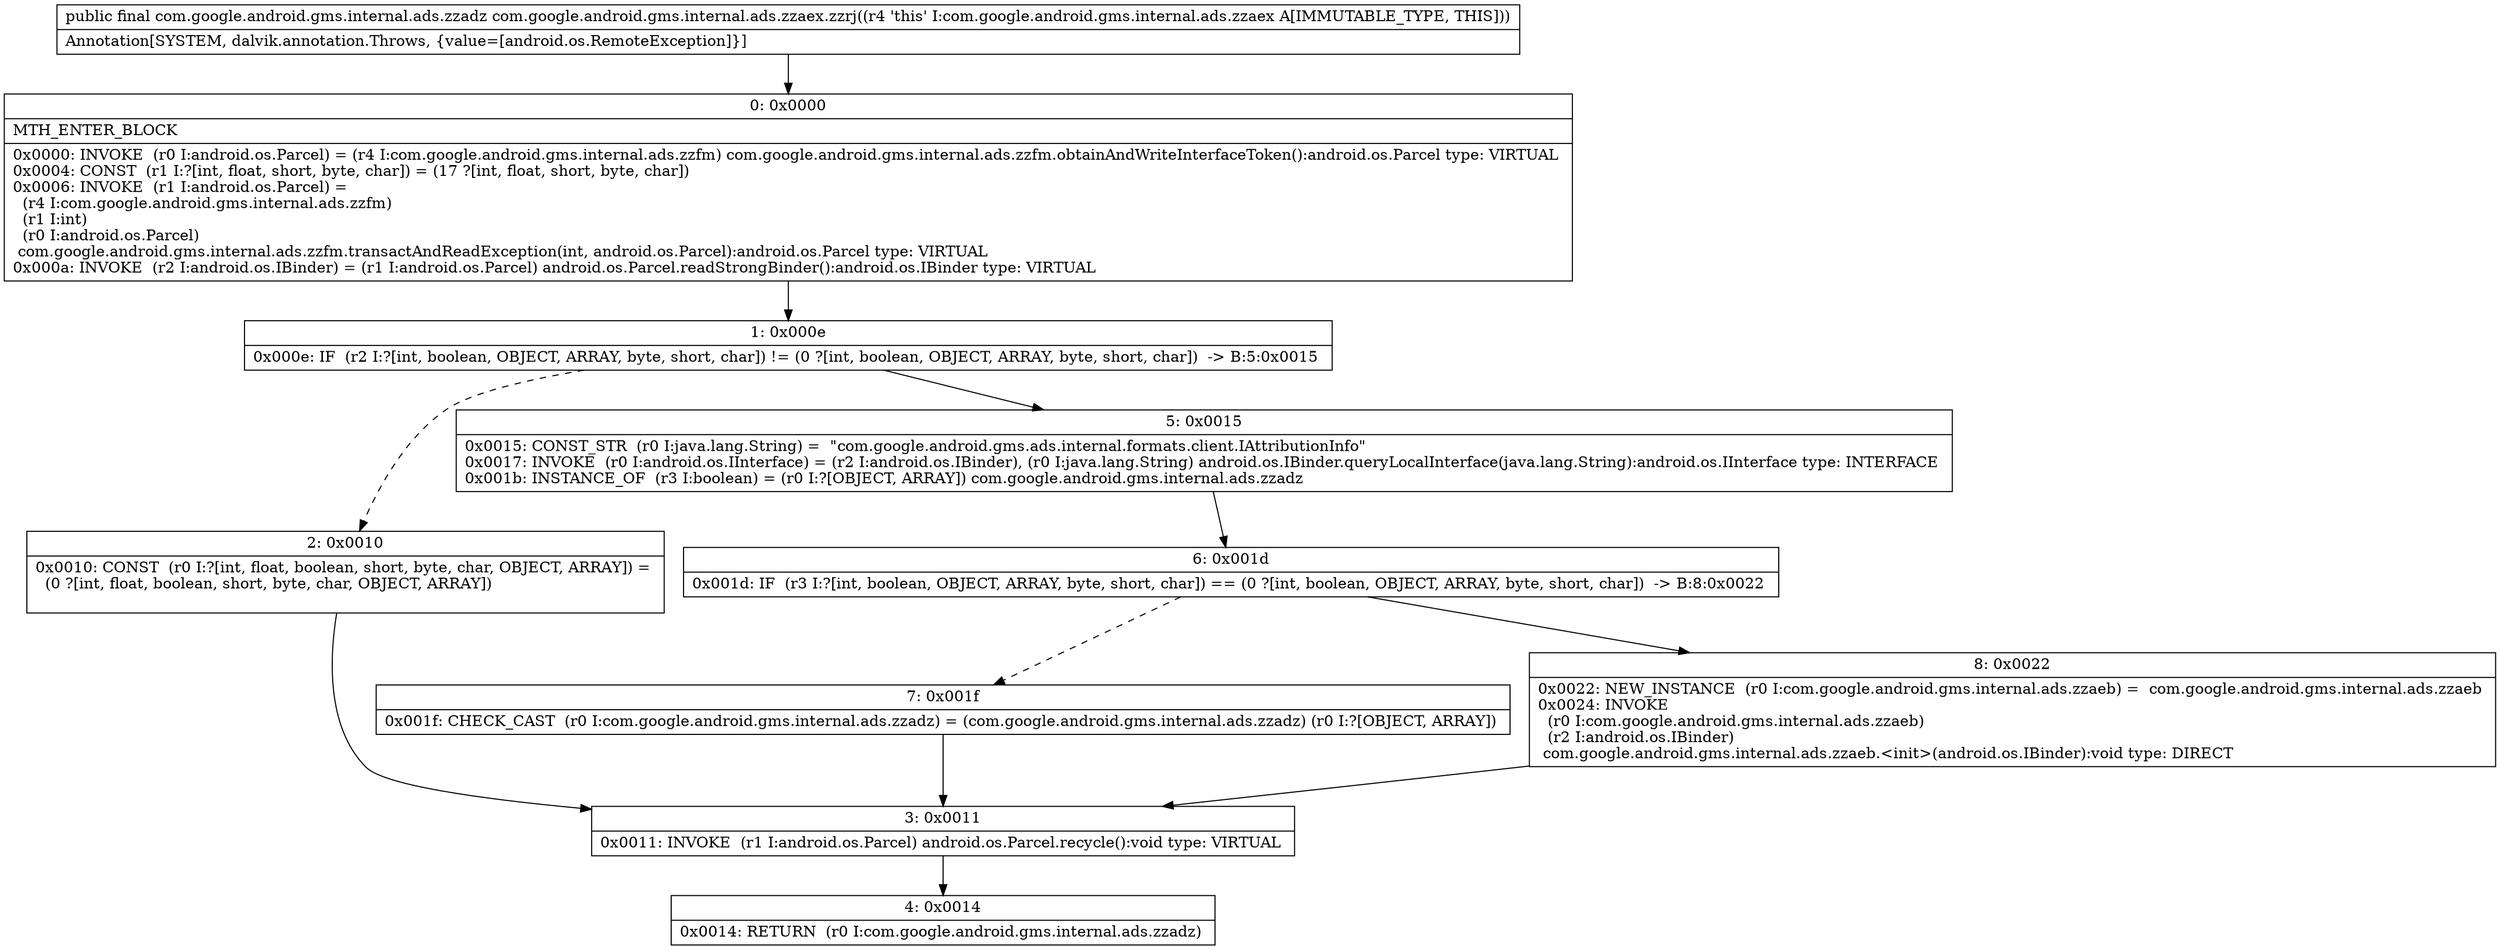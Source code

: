 digraph "CFG forcom.google.android.gms.internal.ads.zzaex.zzrj()Lcom\/google\/android\/gms\/internal\/ads\/zzadz;" {
Node_0 [shape=record,label="{0\:\ 0x0000|MTH_ENTER_BLOCK\l|0x0000: INVOKE  (r0 I:android.os.Parcel) = (r4 I:com.google.android.gms.internal.ads.zzfm) com.google.android.gms.internal.ads.zzfm.obtainAndWriteInterfaceToken():android.os.Parcel type: VIRTUAL \l0x0004: CONST  (r1 I:?[int, float, short, byte, char]) = (17 ?[int, float, short, byte, char]) \l0x0006: INVOKE  (r1 I:android.os.Parcel) = \l  (r4 I:com.google.android.gms.internal.ads.zzfm)\l  (r1 I:int)\l  (r0 I:android.os.Parcel)\l com.google.android.gms.internal.ads.zzfm.transactAndReadException(int, android.os.Parcel):android.os.Parcel type: VIRTUAL \l0x000a: INVOKE  (r2 I:android.os.IBinder) = (r1 I:android.os.Parcel) android.os.Parcel.readStrongBinder():android.os.IBinder type: VIRTUAL \l}"];
Node_1 [shape=record,label="{1\:\ 0x000e|0x000e: IF  (r2 I:?[int, boolean, OBJECT, ARRAY, byte, short, char]) != (0 ?[int, boolean, OBJECT, ARRAY, byte, short, char])  \-\> B:5:0x0015 \l}"];
Node_2 [shape=record,label="{2\:\ 0x0010|0x0010: CONST  (r0 I:?[int, float, boolean, short, byte, char, OBJECT, ARRAY]) = \l  (0 ?[int, float, boolean, short, byte, char, OBJECT, ARRAY])\l \l}"];
Node_3 [shape=record,label="{3\:\ 0x0011|0x0011: INVOKE  (r1 I:android.os.Parcel) android.os.Parcel.recycle():void type: VIRTUAL \l}"];
Node_4 [shape=record,label="{4\:\ 0x0014|0x0014: RETURN  (r0 I:com.google.android.gms.internal.ads.zzadz) \l}"];
Node_5 [shape=record,label="{5\:\ 0x0015|0x0015: CONST_STR  (r0 I:java.lang.String) =  \"com.google.android.gms.ads.internal.formats.client.IAttributionInfo\" \l0x0017: INVOKE  (r0 I:android.os.IInterface) = (r2 I:android.os.IBinder), (r0 I:java.lang.String) android.os.IBinder.queryLocalInterface(java.lang.String):android.os.IInterface type: INTERFACE \l0x001b: INSTANCE_OF  (r3 I:boolean) = (r0 I:?[OBJECT, ARRAY]) com.google.android.gms.internal.ads.zzadz \l}"];
Node_6 [shape=record,label="{6\:\ 0x001d|0x001d: IF  (r3 I:?[int, boolean, OBJECT, ARRAY, byte, short, char]) == (0 ?[int, boolean, OBJECT, ARRAY, byte, short, char])  \-\> B:8:0x0022 \l}"];
Node_7 [shape=record,label="{7\:\ 0x001f|0x001f: CHECK_CAST  (r0 I:com.google.android.gms.internal.ads.zzadz) = (com.google.android.gms.internal.ads.zzadz) (r0 I:?[OBJECT, ARRAY]) \l}"];
Node_8 [shape=record,label="{8\:\ 0x0022|0x0022: NEW_INSTANCE  (r0 I:com.google.android.gms.internal.ads.zzaeb) =  com.google.android.gms.internal.ads.zzaeb \l0x0024: INVOKE  \l  (r0 I:com.google.android.gms.internal.ads.zzaeb)\l  (r2 I:android.os.IBinder)\l com.google.android.gms.internal.ads.zzaeb.\<init\>(android.os.IBinder):void type: DIRECT \l}"];
MethodNode[shape=record,label="{public final com.google.android.gms.internal.ads.zzadz com.google.android.gms.internal.ads.zzaex.zzrj((r4 'this' I:com.google.android.gms.internal.ads.zzaex A[IMMUTABLE_TYPE, THIS]))  | Annotation[SYSTEM, dalvik.annotation.Throws, \{value=[android.os.RemoteException]\}]\l}"];
MethodNode -> Node_0;
Node_0 -> Node_1;
Node_1 -> Node_2[style=dashed];
Node_1 -> Node_5;
Node_2 -> Node_3;
Node_3 -> Node_4;
Node_5 -> Node_6;
Node_6 -> Node_7[style=dashed];
Node_6 -> Node_8;
Node_7 -> Node_3;
Node_8 -> Node_3;
}

